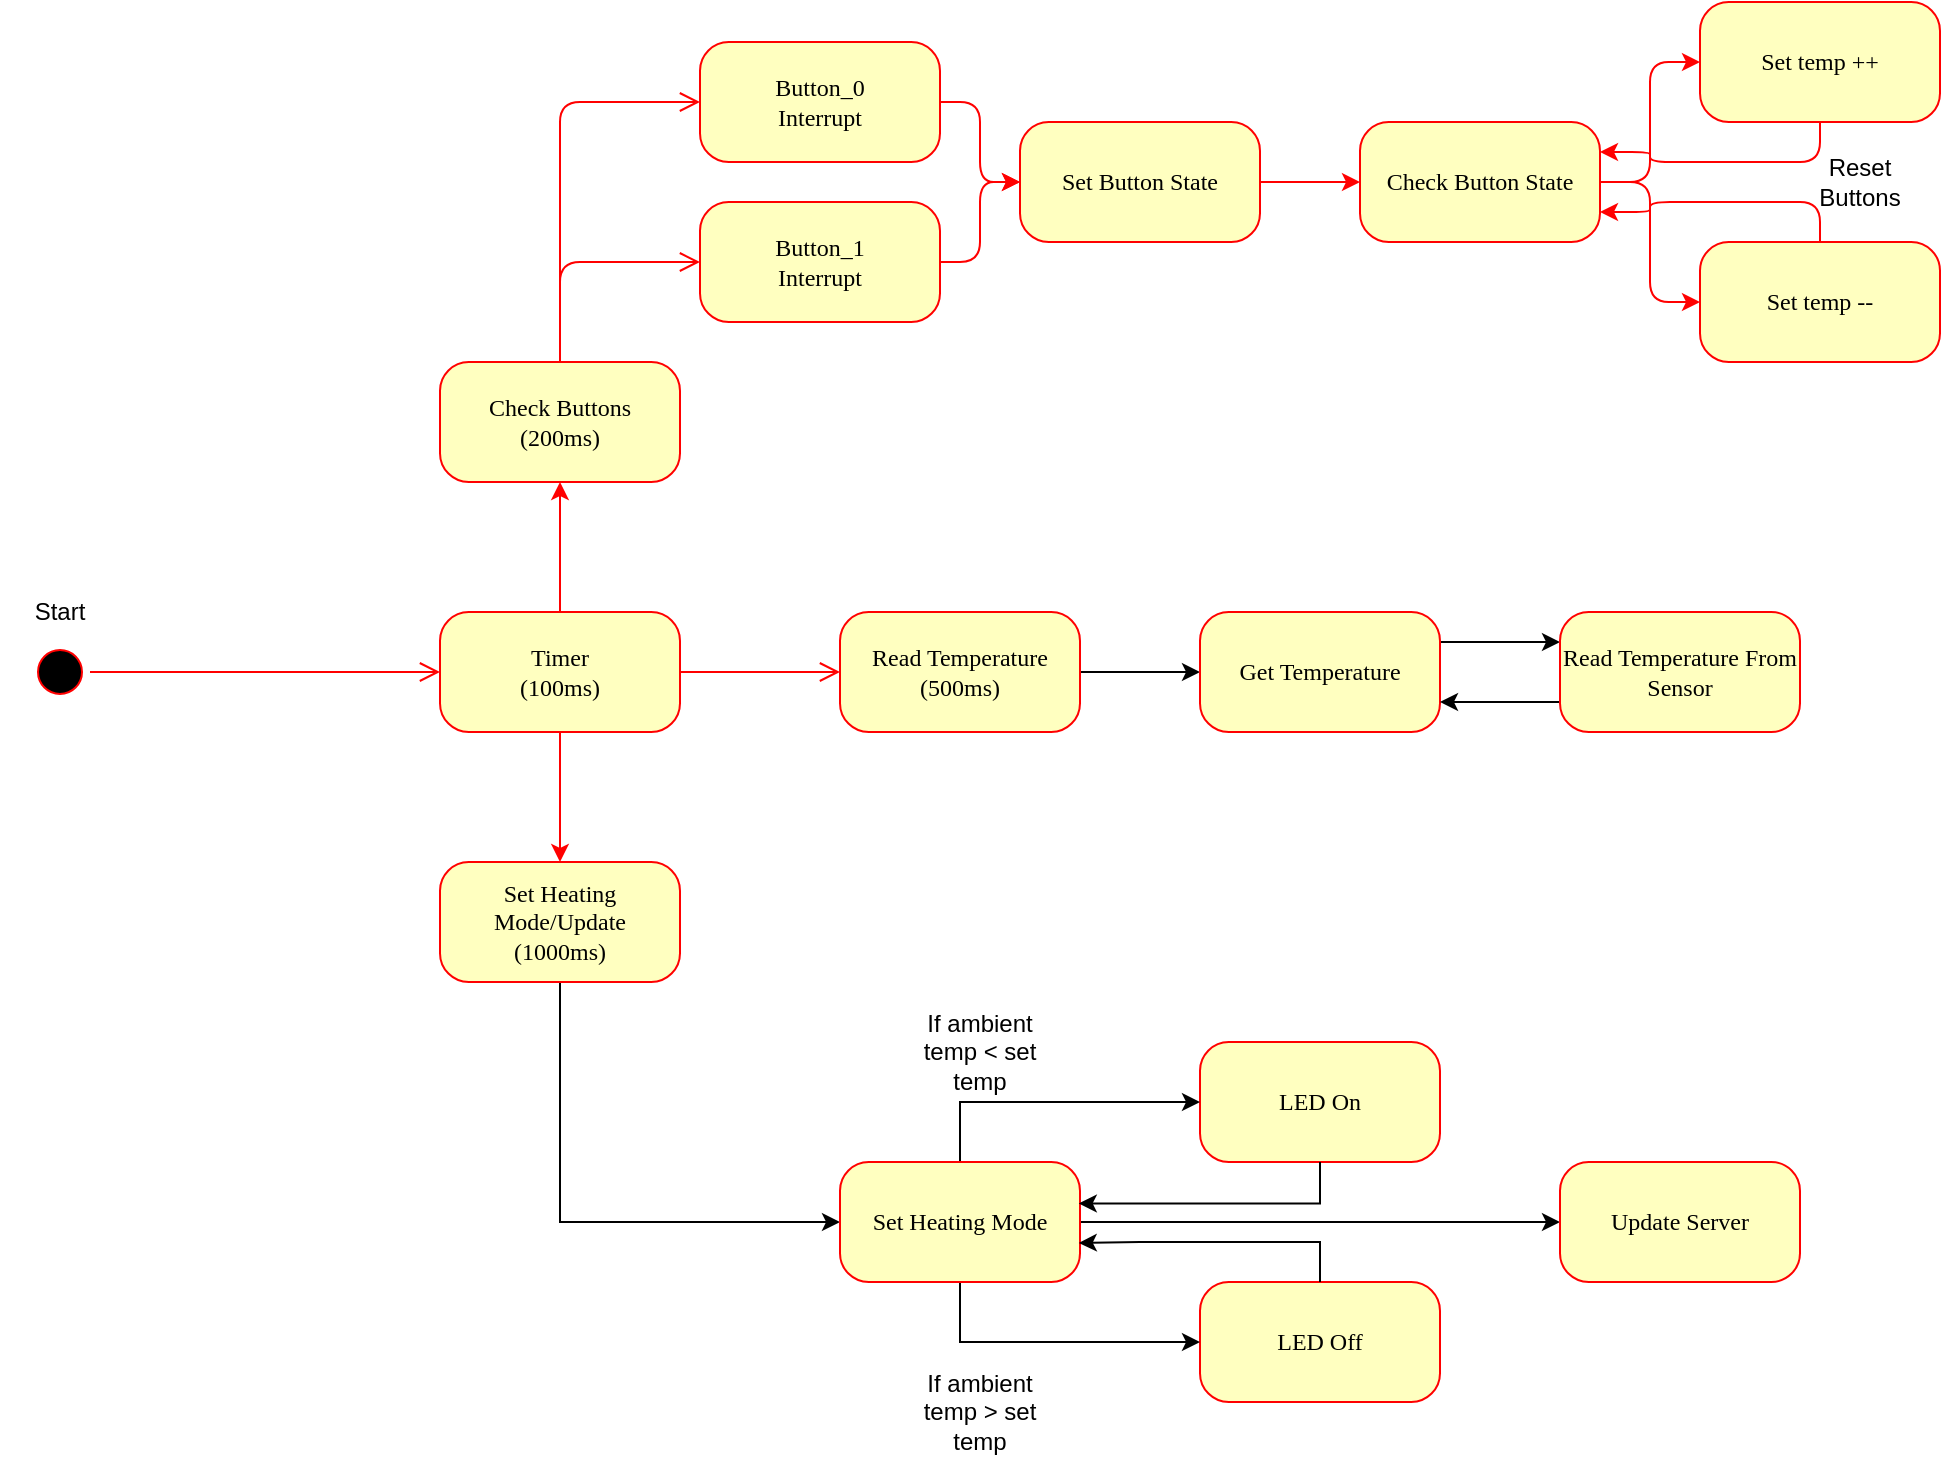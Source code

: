 <mxfile version="24.4.14" type="device">
  <diagram name="Page-1" id="58cdce13-f638-feb5-8d6f-7d28b1aa9fa0">
    <mxGraphModel dx="1430" dy="763" grid="1" gridSize="10" guides="1" tooltips="1" connect="1" arrows="1" fold="1" page="1" pageScale="1" pageWidth="1100" pageHeight="850" background="none" math="0" shadow="0">
      <root>
        <mxCell id="0" />
        <mxCell id="1" parent="0" />
        <mxCell id="382b91b5511bd0f7-1" value="S" style="ellipse;html=1;shape=startState;fillColor=#000000;strokeColor=#ff0000;rounded=1;shadow=0;comic=0;labelBackgroundColor=none;fontFamily=Verdana;fontSize=12;fontColor=#000000;align=center;direction=south;" parent="1" vertex="1">
          <mxGeometry x="115" y="360" width="30" height="30" as="geometry" />
        </mxCell>
        <mxCell id="wUlbF7Ouf9iI5HsASpUa-35" style="edgeStyle=orthogonalEdgeStyle;rounded=0;orthogonalLoop=1;jettySize=auto;html=1;exitX=0.5;exitY=1;exitDx=0;exitDy=0;entryX=0;entryY=0.5;entryDx=0;entryDy=0;" edge="1" parent="1" source="382b91b5511bd0f7-5" target="wUlbF7Ouf9iI5HsASpUa-33">
          <mxGeometry relative="1" as="geometry" />
        </mxCell>
        <mxCell id="382b91b5511bd0f7-5" value="Set Heating Mode/Update&lt;div&gt;(1000ms)&lt;/div&gt;" style="rounded=1;whiteSpace=wrap;html=1;arcSize=24;fillColor=#ffffc0;strokeColor=#ff0000;shadow=0;comic=0;labelBackgroundColor=none;fontFamily=Verdana;fontSize=12;fontColor=#000000;align=center;" parent="1" vertex="1">
          <mxGeometry x="320" y="470" width="120" height="60" as="geometry" />
        </mxCell>
        <mxCell id="382b91b5511bd0f7-6" value="Timer&lt;div&gt;(100ms)&lt;/div&gt;" style="rounded=1;whiteSpace=wrap;html=1;arcSize=24;fillColor=#ffffc0;strokeColor=#ff0000;shadow=0;comic=0;labelBackgroundColor=none;fontFamily=Verdana;fontSize=12;fontColor=#000000;align=center;" parent="1" vertex="1">
          <mxGeometry x="320" y="345" width="120" height="60" as="geometry" />
        </mxCell>
        <mxCell id="382b91b5511bd0f7-7" value="Check Buttons&lt;div&gt;(200ms)&lt;/div&gt;" style="rounded=1;whiteSpace=wrap;html=1;arcSize=24;fillColor=#ffffc0;strokeColor=#ff0000;shadow=0;comic=0;labelBackgroundColor=none;fontFamily=Verdana;fontSize=12;fontColor=#000000;align=center;" parent="1" vertex="1">
          <mxGeometry x="320" y="220" width="120" height="60" as="geometry" />
        </mxCell>
        <mxCell id="wUlbF7Ouf9iI5HsASpUa-27" style="edgeStyle=orthogonalEdgeStyle;rounded=0;orthogonalLoop=1;jettySize=auto;html=1;exitX=1;exitY=0.5;exitDx=0;exitDy=0;" edge="1" parent="1" source="382b91b5511bd0f7-10" target="wUlbF7Ouf9iI5HsASpUa-25">
          <mxGeometry relative="1" as="geometry" />
        </mxCell>
        <mxCell id="382b91b5511bd0f7-10" value="Read Temperature&lt;div&gt;(500ms)&lt;/div&gt;" style="rounded=1;whiteSpace=wrap;html=1;arcSize=24;fillColor=#ffffc0;strokeColor=#ff0000;shadow=0;comic=0;labelBackgroundColor=none;fontFamily=Verdana;fontSize=12;fontColor=#000000;align=center;" parent="1" vertex="1">
          <mxGeometry x="520" y="345" width="120" height="60" as="geometry" />
        </mxCell>
        <mxCell id="2a3bc250acf0617d-9" style="edgeStyle=orthogonalEdgeStyle;html=1;labelBackgroundColor=none;endArrow=open;endSize=8;strokeColor=#ff0000;fontFamily=Verdana;fontSize=12;align=left;" parent="1" source="382b91b5511bd0f7-1" target="382b91b5511bd0f7-6" edge="1">
          <mxGeometry relative="1" as="geometry" />
        </mxCell>
        <mxCell id="2a3bc250acf0617d-13" style="edgeStyle=orthogonalEdgeStyle;html=1;exitX=1;exitY=0.5;entryX=0;entryY=0.5;labelBackgroundColor=none;endArrow=open;endSize=8;strokeColor=#ff0000;fontFamily=Verdana;fontSize=12;align=left;exitDx=0;exitDy=0;" parent="1" source="382b91b5511bd0f7-6" target="382b91b5511bd0f7-10" edge="1">
          <mxGeometry relative="1" as="geometry" />
        </mxCell>
        <mxCell id="wUlbF7Ouf9iI5HsASpUa-1" value="Start" style="text;html=1;align=center;verticalAlign=middle;whiteSpace=wrap;rounded=0;" vertex="1" parent="1">
          <mxGeometry x="100" y="330" width="60" height="30" as="geometry" />
        </mxCell>
        <mxCell id="wUlbF7Ouf9iI5HsASpUa-3" value="" style="endArrow=classic;html=1;rounded=1;exitX=0.5;exitY=1;exitDx=0;exitDy=0;entryX=0.5;entryY=0;entryDx=0;entryDy=0;curved=0;strokeColor=#ff0000;" edge="1" parent="1" source="382b91b5511bd0f7-6" target="382b91b5511bd0f7-5">
          <mxGeometry width="50" height="50" relative="1" as="geometry">
            <mxPoint x="480" y="430" as="sourcePoint" />
            <mxPoint x="530" y="380" as="targetPoint" />
          </mxGeometry>
        </mxCell>
        <mxCell id="wUlbF7Ouf9iI5HsASpUa-4" value="" style="endArrow=classic;html=1;rounded=1;exitX=0.5;exitY=0;exitDx=0;exitDy=0;entryX=0.5;entryY=1;entryDx=0;entryDy=0;curved=0;strokeColor=#ff0000;" edge="1" parent="1" source="382b91b5511bd0f7-6" target="382b91b5511bd0f7-7">
          <mxGeometry width="50" height="50" relative="1" as="geometry">
            <mxPoint x="390" y="260" as="sourcePoint" />
            <mxPoint x="390" y="325" as="targetPoint" />
          </mxGeometry>
        </mxCell>
        <mxCell id="wUlbF7Ouf9iI5HsASpUa-16" style="edgeStyle=orthogonalEdgeStyle;rounded=1;orthogonalLoop=1;jettySize=auto;html=1;exitX=1;exitY=0.5;exitDx=0;exitDy=0;curved=0;strokeColor=#ff0000;" edge="1" parent="1" source="wUlbF7Ouf9iI5HsASpUa-5" target="wUlbF7Ouf9iI5HsASpUa-10">
          <mxGeometry relative="1" as="geometry" />
        </mxCell>
        <mxCell id="wUlbF7Ouf9iI5HsASpUa-5" value="Button_0&lt;div&gt;Interrupt&lt;/div&gt;" style="rounded=1;whiteSpace=wrap;html=1;arcSize=24;fillColor=#ffffc0;strokeColor=#ff0000;shadow=0;comic=0;labelBackgroundColor=none;fontFamily=Verdana;fontSize=12;fontColor=#000000;align=center;" vertex="1" parent="1">
          <mxGeometry x="450" y="60" width="120" height="60" as="geometry" />
        </mxCell>
        <mxCell id="wUlbF7Ouf9iI5HsASpUa-17" style="edgeStyle=orthogonalEdgeStyle;rounded=1;orthogonalLoop=1;jettySize=auto;html=1;exitX=1;exitY=0.5;exitDx=0;exitDy=0;entryX=0;entryY=0.5;entryDx=0;entryDy=0;curved=0;strokeColor=#ff0000;" edge="1" parent="1" source="wUlbF7Ouf9iI5HsASpUa-6" target="wUlbF7Ouf9iI5HsASpUa-10">
          <mxGeometry relative="1" as="geometry" />
        </mxCell>
        <mxCell id="wUlbF7Ouf9iI5HsASpUa-6" value="Button_1&lt;div&gt;Interrupt&lt;/div&gt;" style="rounded=1;whiteSpace=wrap;html=1;arcSize=24;fillColor=#ffffc0;strokeColor=#ff0000;shadow=0;comic=0;labelBackgroundColor=none;fontFamily=Verdana;fontSize=12;fontColor=#000000;align=center;" vertex="1" parent="1">
          <mxGeometry x="450" y="140" width="120" height="60" as="geometry" />
        </mxCell>
        <mxCell id="wUlbF7Ouf9iI5HsASpUa-22" style="edgeStyle=orthogonalEdgeStyle;rounded=1;orthogonalLoop=1;jettySize=auto;html=1;exitX=0.5;exitY=0;exitDx=0;exitDy=0;entryX=1;entryY=0.75;entryDx=0;entryDy=0;curved=0;strokeColor=#ff0000;" edge="1" parent="1" source="wUlbF7Ouf9iI5HsASpUa-7" target="wUlbF7Ouf9iI5HsASpUa-9">
          <mxGeometry relative="1" as="geometry" />
        </mxCell>
        <mxCell id="wUlbF7Ouf9iI5HsASpUa-7" value="Set temp --" style="rounded=1;whiteSpace=wrap;html=1;arcSize=24;fillColor=#ffffc0;strokeColor=#ff0000;shadow=0;comic=0;labelBackgroundColor=none;fontFamily=Verdana;fontSize=12;fontColor=#000000;align=center;" vertex="1" parent="1">
          <mxGeometry x="950" y="160" width="120" height="60" as="geometry" />
        </mxCell>
        <mxCell id="wUlbF7Ouf9iI5HsASpUa-24" style="edgeStyle=orthogonalEdgeStyle;rounded=1;orthogonalLoop=1;jettySize=auto;html=1;exitX=0.5;exitY=1;exitDx=0;exitDy=0;entryX=1;entryY=0.25;entryDx=0;entryDy=0;curved=0;strokeColor=#ff0000;" edge="1" parent="1" source="wUlbF7Ouf9iI5HsASpUa-8" target="wUlbF7Ouf9iI5HsASpUa-9">
          <mxGeometry relative="1" as="geometry" />
        </mxCell>
        <mxCell id="wUlbF7Ouf9iI5HsASpUa-8" value="Set temp ++" style="rounded=1;whiteSpace=wrap;html=1;arcSize=24;fillColor=#ffffc0;strokeColor=#ff0000;shadow=0;comic=0;labelBackgroundColor=none;fontFamily=Verdana;fontSize=12;fontColor=#000000;align=center;" vertex="1" parent="1">
          <mxGeometry x="950" y="40" width="120" height="60" as="geometry" />
        </mxCell>
        <mxCell id="wUlbF7Ouf9iI5HsASpUa-19" style="edgeStyle=orthogonalEdgeStyle;rounded=1;orthogonalLoop=1;jettySize=auto;html=1;exitX=1;exitY=0.5;exitDx=0;exitDy=0;entryX=0;entryY=0.5;entryDx=0;entryDy=0;curved=0;strokeColor=#ff0000;" edge="1" parent="1" source="wUlbF7Ouf9iI5HsASpUa-9" target="wUlbF7Ouf9iI5HsASpUa-8">
          <mxGeometry relative="1" as="geometry" />
        </mxCell>
        <mxCell id="wUlbF7Ouf9iI5HsASpUa-20" style="edgeStyle=orthogonalEdgeStyle;rounded=1;orthogonalLoop=1;jettySize=auto;html=1;exitX=1;exitY=0.5;exitDx=0;exitDy=0;entryX=0;entryY=0.5;entryDx=0;entryDy=0;curved=0;strokeColor=#ff0000;" edge="1" parent="1" source="wUlbF7Ouf9iI5HsASpUa-9" target="wUlbF7Ouf9iI5HsASpUa-7">
          <mxGeometry relative="1" as="geometry" />
        </mxCell>
        <mxCell id="wUlbF7Ouf9iI5HsASpUa-9" value="Check Button State" style="rounded=1;whiteSpace=wrap;html=1;arcSize=24;fillColor=#ffffc0;strokeColor=#ff0000;shadow=0;comic=0;labelBackgroundColor=none;fontFamily=Verdana;fontSize=12;fontColor=#000000;align=center;" vertex="1" parent="1">
          <mxGeometry x="780" y="100" width="120" height="60" as="geometry" />
        </mxCell>
        <mxCell id="wUlbF7Ouf9iI5HsASpUa-18" style="edgeStyle=orthogonalEdgeStyle;rounded=1;orthogonalLoop=1;jettySize=auto;html=1;exitX=1;exitY=0.5;exitDx=0;exitDy=0;entryX=0;entryY=0.5;entryDx=0;entryDy=0;curved=0;strokeColor=#ff0000;" edge="1" parent="1" source="wUlbF7Ouf9iI5HsASpUa-10" target="wUlbF7Ouf9iI5HsASpUa-9">
          <mxGeometry relative="1" as="geometry" />
        </mxCell>
        <mxCell id="wUlbF7Ouf9iI5HsASpUa-10" value="Set Button State" style="rounded=1;whiteSpace=wrap;html=1;arcSize=24;fillColor=#ffffc0;strokeColor=#ff0000;shadow=0;comic=0;labelBackgroundColor=none;fontFamily=Verdana;fontSize=12;fontColor=#000000;align=center;" vertex="1" parent="1">
          <mxGeometry x="610" y="100" width="120" height="60" as="geometry" />
        </mxCell>
        <mxCell id="wUlbF7Ouf9iI5HsASpUa-14" style="edgeStyle=orthogonalEdgeStyle;html=1;exitX=0.5;exitY=0;entryX=0;entryY=0.5;labelBackgroundColor=none;endArrow=open;endSize=8;strokeColor=#ff0000;fontFamily=Verdana;fontSize=12;align=left;exitDx=0;exitDy=0;entryDx=0;entryDy=0;" edge="1" parent="1" source="382b91b5511bd0f7-7" target="wUlbF7Ouf9iI5HsASpUa-5">
          <mxGeometry relative="1" as="geometry">
            <mxPoint x="320" y="149.66" as="sourcePoint" />
            <mxPoint x="400" y="149.66" as="targetPoint" />
          </mxGeometry>
        </mxCell>
        <mxCell id="wUlbF7Ouf9iI5HsASpUa-15" style="edgeStyle=orthogonalEdgeStyle;html=1;exitX=0.5;exitY=0;entryX=0;entryY=0.5;labelBackgroundColor=none;endArrow=open;endSize=8;strokeColor=#ff0000;fontFamily=Verdana;fontSize=12;align=left;exitDx=0;exitDy=0;entryDx=0;entryDy=0;" edge="1" parent="1" source="382b91b5511bd0f7-7" target="wUlbF7Ouf9iI5HsASpUa-6">
          <mxGeometry relative="1" as="geometry">
            <mxPoint x="390" y="230" as="sourcePoint" />
            <mxPoint x="460" y="100" as="targetPoint" />
          </mxGeometry>
        </mxCell>
        <mxCell id="wUlbF7Ouf9iI5HsASpUa-23" value="Reset Buttons" style="text;html=1;align=center;verticalAlign=middle;whiteSpace=wrap;rounded=0;" vertex="1" parent="1">
          <mxGeometry x="1000" y="115" width="60" height="30" as="geometry" />
        </mxCell>
        <mxCell id="wUlbF7Ouf9iI5HsASpUa-29" style="edgeStyle=orthogonalEdgeStyle;rounded=0;orthogonalLoop=1;jettySize=auto;html=1;exitX=1;exitY=0.25;exitDx=0;exitDy=0;entryX=0;entryY=0.25;entryDx=0;entryDy=0;" edge="1" parent="1" source="wUlbF7Ouf9iI5HsASpUa-25" target="wUlbF7Ouf9iI5HsASpUa-26">
          <mxGeometry relative="1" as="geometry" />
        </mxCell>
        <mxCell id="wUlbF7Ouf9iI5HsASpUa-25" value="Get Temperature" style="rounded=1;whiteSpace=wrap;html=1;arcSize=24;fillColor=#ffffc0;strokeColor=#ff0000;shadow=0;comic=0;labelBackgroundColor=none;fontFamily=Verdana;fontSize=12;fontColor=#000000;align=center;" vertex="1" parent="1">
          <mxGeometry x="700" y="345" width="120" height="60" as="geometry" />
        </mxCell>
        <mxCell id="wUlbF7Ouf9iI5HsASpUa-30" style="edgeStyle=orthogonalEdgeStyle;rounded=0;orthogonalLoop=1;jettySize=auto;html=1;exitX=0;exitY=0.75;exitDx=0;exitDy=0;entryX=1;entryY=0.75;entryDx=0;entryDy=0;" edge="1" parent="1" source="wUlbF7Ouf9iI5HsASpUa-26" target="wUlbF7Ouf9iI5HsASpUa-25">
          <mxGeometry relative="1" as="geometry" />
        </mxCell>
        <mxCell id="wUlbF7Ouf9iI5HsASpUa-26" value="Read Temperature From Sensor" style="rounded=1;whiteSpace=wrap;html=1;arcSize=24;fillColor=#ffffc0;strokeColor=#ff0000;shadow=0;comic=0;labelBackgroundColor=none;fontFamily=Verdana;fontSize=12;fontColor=#000000;align=center;" vertex="1" parent="1">
          <mxGeometry x="880" y="345" width="120" height="60" as="geometry" />
        </mxCell>
        <mxCell id="wUlbF7Ouf9iI5HsASpUa-31" value="LED Off" style="rounded=1;whiteSpace=wrap;html=1;arcSize=24;fillColor=#ffffc0;strokeColor=#ff0000;shadow=0;comic=0;labelBackgroundColor=none;fontFamily=Verdana;fontSize=12;fontColor=#000000;align=center;" vertex="1" parent="1">
          <mxGeometry x="700" y="680" width="120" height="60" as="geometry" />
        </mxCell>
        <mxCell id="wUlbF7Ouf9iI5HsASpUa-32" value="LED On" style="rounded=1;whiteSpace=wrap;html=1;arcSize=24;fillColor=#ffffc0;strokeColor=#ff0000;shadow=0;comic=0;labelBackgroundColor=none;fontFamily=Verdana;fontSize=12;fontColor=#000000;align=center;" vertex="1" parent="1">
          <mxGeometry x="700" y="560" width="120" height="60" as="geometry" />
        </mxCell>
        <mxCell id="wUlbF7Ouf9iI5HsASpUa-36" style="edgeStyle=orthogonalEdgeStyle;rounded=0;orthogonalLoop=1;jettySize=auto;html=1;exitX=1;exitY=0.5;exitDx=0;exitDy=0;entryX=0;entryY=0.5;entryDx=0;entryDy=0;" edge="1" parent="1" source="wUlbF7Ouf9iI5HsASpUa-33" target="wUlbF7Ouf9iI5HsASpUa-34">
          <mxGeometry relative="1" as="geometry" />
        </mxCell>
        <mxCell id="wUlbF7Ouf9iI5HsASpUa-37" style="edgeStyle=orthogonalEdgeStyle;rounded=0;orthogonalLoop=1;jettySize=auto;html=1;exitX=0.5;exitY=0;exitDx=0;exitDy=0;" edge="1" parent="1" source="wUlbF7Ouf9iI5HsASpUa-33" target="wUlbF7Ouf9iI5HsASpUa-32">
          <mxGeometry relative="1" as="geometry" />
        </mxCell>
        <mxCell id="wUlbF7Ouf9iI5HsASpUa-39" style="edgeStyle=orthogonalEdgeStyle;rounded=0;orthogonalLoop=1;jettySize=auto;html=1;exitX=0.5;exitY=1;exitDx=0;exitDy=0;" edge="1" parent="1" source="wUlbF7Ouf9iI5HsASpUa-33" target="wUlbF7Ouf9iI5HsASpUa-31">
          <mxGeometry relative="1" as="geometry" />
        </mxCell>
        <mxCell id="wUlbF7Ouf9iI5HsASpUa-33" value="Set Heating Mode" style="rounded=1;whiteSpace=wrap;html=1;arcSize=24;fillColor=#ffffc0;strokeColor=#ff0000;shadow=0;comic=0;labelBackgroundColor=none;fontFamily=Verdana;fontSize=12;fontColor=#000000;align=center;" vertex="1" parent="1">
          <mxGeometry x="520" y="620" width="120" height="60" as="geometry" />
        </mxCell>
        <mxCell id="wUlbF7Ouf9iI5HsASpUa-34" value="Update Server" style="rounded=1;whiteSpace=wrap;html=1;arcSize=24;fillColor=#ffffc0;strokeColor=#ff0000;shadow=0;comic=0;labelBackgroundColor=none;fontFamily=Verdana;fontSize=12;fontColor=#000000;align=center;" vertex="1" parent="1">
          <mxGeometry x="880" y="620" width="120" height="60" as="geometry" />
        </mxCell>
        <mxCell id="wUlbF7Ouf9iI5HsASpUa-38" style="edgeStyle=orthogonalEdgeStyle;rounded=0;orthogonalLoop=1;jettySize=auto;html=1;exitX=0.5;exitY=1;exitDx=0;exitDy=0;entryX=0.995;entryY=0.345;entryDx=0;entryDy=0;entryPerimeter=0;" edge="1" parent="1" source="wUlbF7Ouf9iI5HsASpUa-32" target="wUlbF7Ouf9iI5HsASpUa-33">
          <mxGeometry relative="1" as="geometry" />
        </mxCell>
        <mxCell id="wUlbF7Ouf9iI5HsASpUa-40" style="edgeStyle=orthogonalEdgeStyle;rounded=0;orthogonalLoop=1;jettySize=auto;html=1;exitX=0.5;exitY=0;exitDx=0;exitDy=0;entryX=0.995;entryY=0.674;entryDx=0;entryDy=0;entryPerimeter=0;" edge="1" parent="1" source="wUlbF7Ouf9iI5HsASpUa-31" target="wUlbF7Ouf9iI5HsASpUa-33">
          <mxGeometry relative="1" as="geometry" />
        </mxCell>
        <mxCell id="wUlbF7Ouf9iI5HsASpUa-42" value="If ambient temp &amp;lt; set temp" style="text;html=1;align=center;verticalAlign=middle;whiteSpace=wrap;rounded=0;" vertex="1" parent="1">
          <mxGeometry x="560" y="550" width="60" height="30" as="geometry" />
        </mxCell>
        <mxCell id="wUlbF7Ouf9iI5HsASpUa-43" value="If ambient temp &amp;gt; set temp" style="text;html=1;align=center;verticalAlign=middle;whiteSpace=wrap;rounded=0;" vertex="1" parent="1">
          <mxGeometry x="560" y="730" width="60" height="30" as="geometry" />
        </mxCell>
      </root>
    </mxGraphModel>
  </diagram>
</mxfile>
